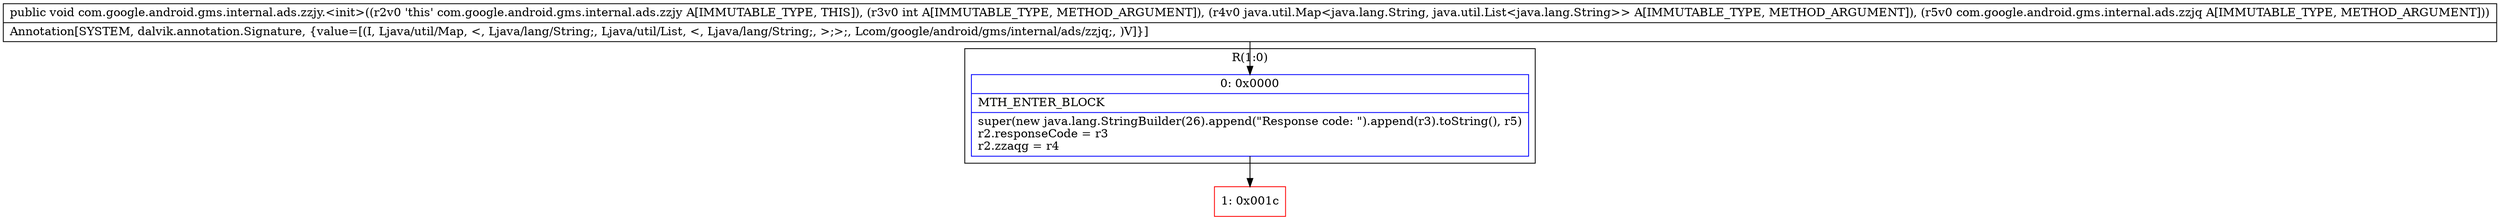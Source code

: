 digraph "CFG forcom.google.android.gms.internal.ads.zzjy.\<init\>(ILjava\/util\/Map;Lcom\/google\/android\/gms\/internal\/ads\/zzjq;)V" {
subgraph cluster_Region_531495709 {
label = "R(1:0)";
node [shape=record,color=blue];
Node_0 [shape=record,label="{0\:\ 0x0000|MTH_ENTER_BLOCK\l|super(new java.lang.StringBuilder(26).append(\"Response code: \").append(r3).toString(), r5)\lr2.responseCode = r3\lr2.zzaqg = r4\l}"];
}
Node_1 [shape=record,color=red,label="{1\:\ 0x001c}"];
MethodNode[shape=record,label="{public void com.google.android.gms.internal.ads.zzjy.\<init\>((r2v0 'this' com.google.android.gms.internal.ads.zzjy A[IMMUTABLE_TYPE, THIS]), (r3v0 int A[IMMUTABLE_TYPE, METHOD_ARGUMENT]), (r4v0 java.util.Map\<java.lang.String, java.util.List\<java.lang.String\>\> A[IMMUTABLE_TYPE, METHOD_ARGUMENT]), (r5v0 com.google.android.gms.internal.ads.zzjq A[IMMUTABLE_TYPE, METHOD_ARGUMENT]))  | Annotation[SYSTEM, dalvik.annotation.Signature, \{value=[(I, Ljava\/util\/Map, \<, Ljava\/lang\/String;, Ljava\/util\/List, \<, Ljava\/lang\/String;, \>;\>;, Lcom\/google\/android\/gms\/internal\/ads\/zzjq;, )V]\}]\l}"];
MethodNode -> Node_0;
Node_0 -> Node_1;
}

